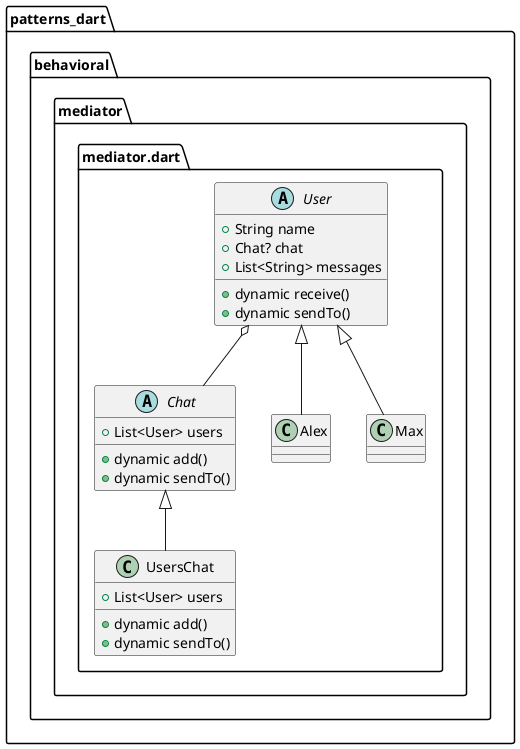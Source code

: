 @startuml
set namespaceSeparator ::

abstract class "patterns_dart::behavioral::mediator::mediator.dart::User" {
  +String name
  +Chat? chat
  +List<String> messages
  +dynamic receive()
  +dynamic sendTo()
}

"patterns_dart::behavioral::mediator::mediator.dart::User" o-- "patterns_dart::behavioral::mediator::mediator.dart::Chat"  

abstract class "patterns_dart::behavioral::mediator::mediator.dart::Chat" {
  +List<User> users
  +dynamic add()
  +dynamic sendTo()
}

class "patterns_dart::behavioral::mediator::mediator.dart::UsersChat" {
  +List<User> users
  +dynamic add()
  +dynamic sendTo()
}

"patterns_dart::behavioral::mediator::mediator.dart::Chat" <|-- "patterns_dart::behavioral::mediator::mediator.dart::UsersChat"

class "patterns_dart::behavioral::mediator::mediator.dart::Alex" {
}

"patterns_dart::behavioral::mediator::mediator.dart::User" <|-- "patterns_dart::behavioral::mediator::mediator.dart::Alex" 

class "patterns_dart::behavioral::mediator::mediator.dart::Max" {
}

"patterns_dart::behavioral::mediator::mediator.dart::User" <|-- "patterns_dart::behavioral::mediator::mediator.dart::Max"  


@enduml
